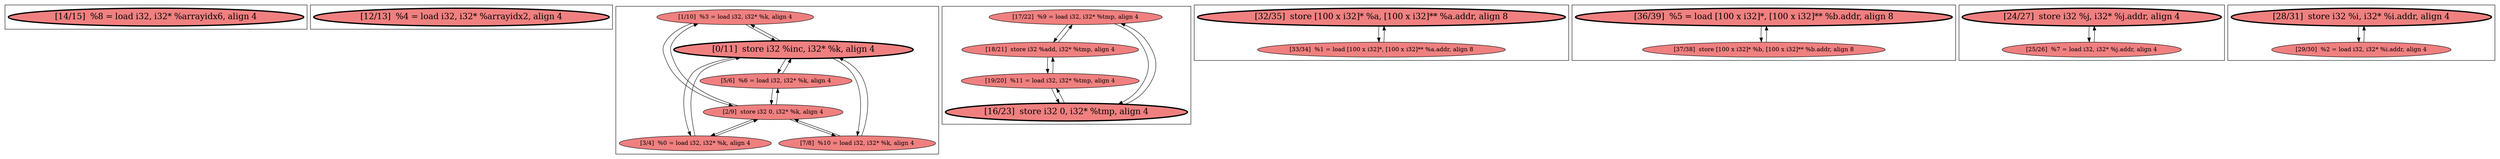 
digraph G {





subgraph cluster7 {


node67 [penwidth=3.0,fontsize=20,fillcolor=lightcoral,label="[14/15]  %8 = load i32, i32* %arrayidx6, align 4",shape=ellipse,style=filled ]



}

subgraph cluster6 {


node66 [penwidth=3.0,fontsize=20,fillcolor=lightcoral,label="[12/13]  %4 = load i32, i32* %arrayidx2, align 4",shape=ellipse,style=filled ]



}

subgraph cluster0 {


node53 [fillcolor=lightcoral,label="[1/10]  %3 = load i32, i32* %k, align 4",shape=ellipse,style=filled ]
node52 [penwidth=3.0,fontsize=20,fillcolor=lightcoral,label="[0/11]  store i32 %inc, i32* %k, align 4",shape=ellipse,style=filled ]
node51 [fillcolor=lightcoral,label="[2/9]  store i32 0, i32* %k, align 4",shape=ellipse,style=filled ]
node50 [fillcolor=lightcoral,label="[3/4]  %0 = load i32, i32* %k, align 4",shape=ellipse,style=filled ]
node48 [fillcolor=lightcoral,label="[7/8]  %10 = load i32, i32* %k, align 4",shape=ellipse,style=filled ]
node49 [fillcolor=lightcoral,label="[5/6]  %6 = load i32, i32* %k, align 4",shape=ellipse,style=filled ]

node48->node51 [ ]
node51->node48 [ ]
node50->node52 [ ]
node50->node51 [ ]
node51->node50 [ ]
node52->node50 [ ]
node52->node53 [ ]
node53->node52 [ ]
node49->node51 [ ]
node51->node49 [ ]
node48->node52 [ ]
node53->node51 [ ]
node51->node53 [ ]
node52->node48 [ ]
node52->node49 [ ]
node49->node52 [ ]


}

subgraph cluster5 {


node65 [fillcolor=lightcoral,label="[17/22]  %9 = load i32, i32* %tmp, align 4",shape=ellipse,style=filled ]
node64 [fillcolor=lightcoral,label="[18/21]  store i32 %add, i32* %tmp, align 4",shape=ellipse,style=filled ]
node62 [penwidth=3.0,fontsize=20,fillcolor=lightcoral,label="[16/23]  store i32 0, i32* %tmp, align 4",shape=ellipse,style=filled ]
node63 [fillcolor=lightcoral,label="[19/20]  %11 = load i32, i32* %tmp, align 4",shape=ellipse,style=filled ]

node64->node63 [ ]
node62->node65 [ ]
node65->node62 [ ]
node64->node65 [ ]
node62->node63 [ ]
node63->node64 [ ]
node63->node62 [ ]
node65->node64 [ ]


}

subgraph cluster1 {


node55 [penwidth=3.0,fontsize=20,fillcolor=lightcoral,label="[32/35]  store [100 x i32]* %a, [100 x i32]** %a.addr, align 8",shape=ellipse,style=filled ]
node54 [fillcolor=lightcoral,label="[33/34]  %1 = load [100 x i32]*, [100 x i32]** %a.addr, align 8",shape=ellipse,style=filled ]

node54->node55 [ ]
node55->node54 [ ]


}

subgraph cluster2 {


node57 [penwidth=3.0,fontsize=20,fillcolor=lightcoral,label="[36/39]  %5 = load [100 x i32]*, [100 x i32]** %b.addr, align 8",shape=ellipse,style=filled ]
node56 [fillcolor=lightcoral,label="[37/38]  store [100 x i32]* %b, [100 x i32]** %b.addr, align 8",shape=ellipse,style=filled ]

node56->node57 [ ]
node57->node56 [ ]


}

subgraph cluster3 {


node59 [penwidth=3.0,fontsize=20,fillcolor=lightcoral,label="[24/27]  store i32 %j, i32* %j.addr, align 4",shape=ellipse,style=filled ]
node58 [fillcolor=lightcoral,label="[25/26]  %7 = load i32, i32* %j.addr, align 4",shape=ellipse,style=filled ]

node58->node59 [ ]
node59->node58 [ ]


}

subgraph cluster4 {


node61 [penwidth=3.0,fontsize=20,fillcolor=lightcoral,label="[28/31]  store i32 %i, i32* %i.addr, align 4",shape=ellipse,style=filled ]
node60 [fillcolor=lightcoral,label="[29/30]  %2 = load i32, i32* %i.addr, align 4",shape=ellipse,style=filled ]

node60->node61 [ ]
node61->node60 [ ]


}

}
